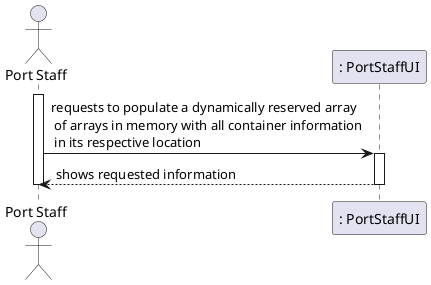 @startuml
'https://plantuml.com/sequence-diagram
actor "Port Staff" as PS
participant ": PortStaffUI" as UI

activate PS
PS -> UI : requests to populate a dynamically reserved array\n of arrays in memory with all container information\n in its respective location
activate UI
UI --> PS : shows requested information
deactivate UI
deactivate PS

@enduml